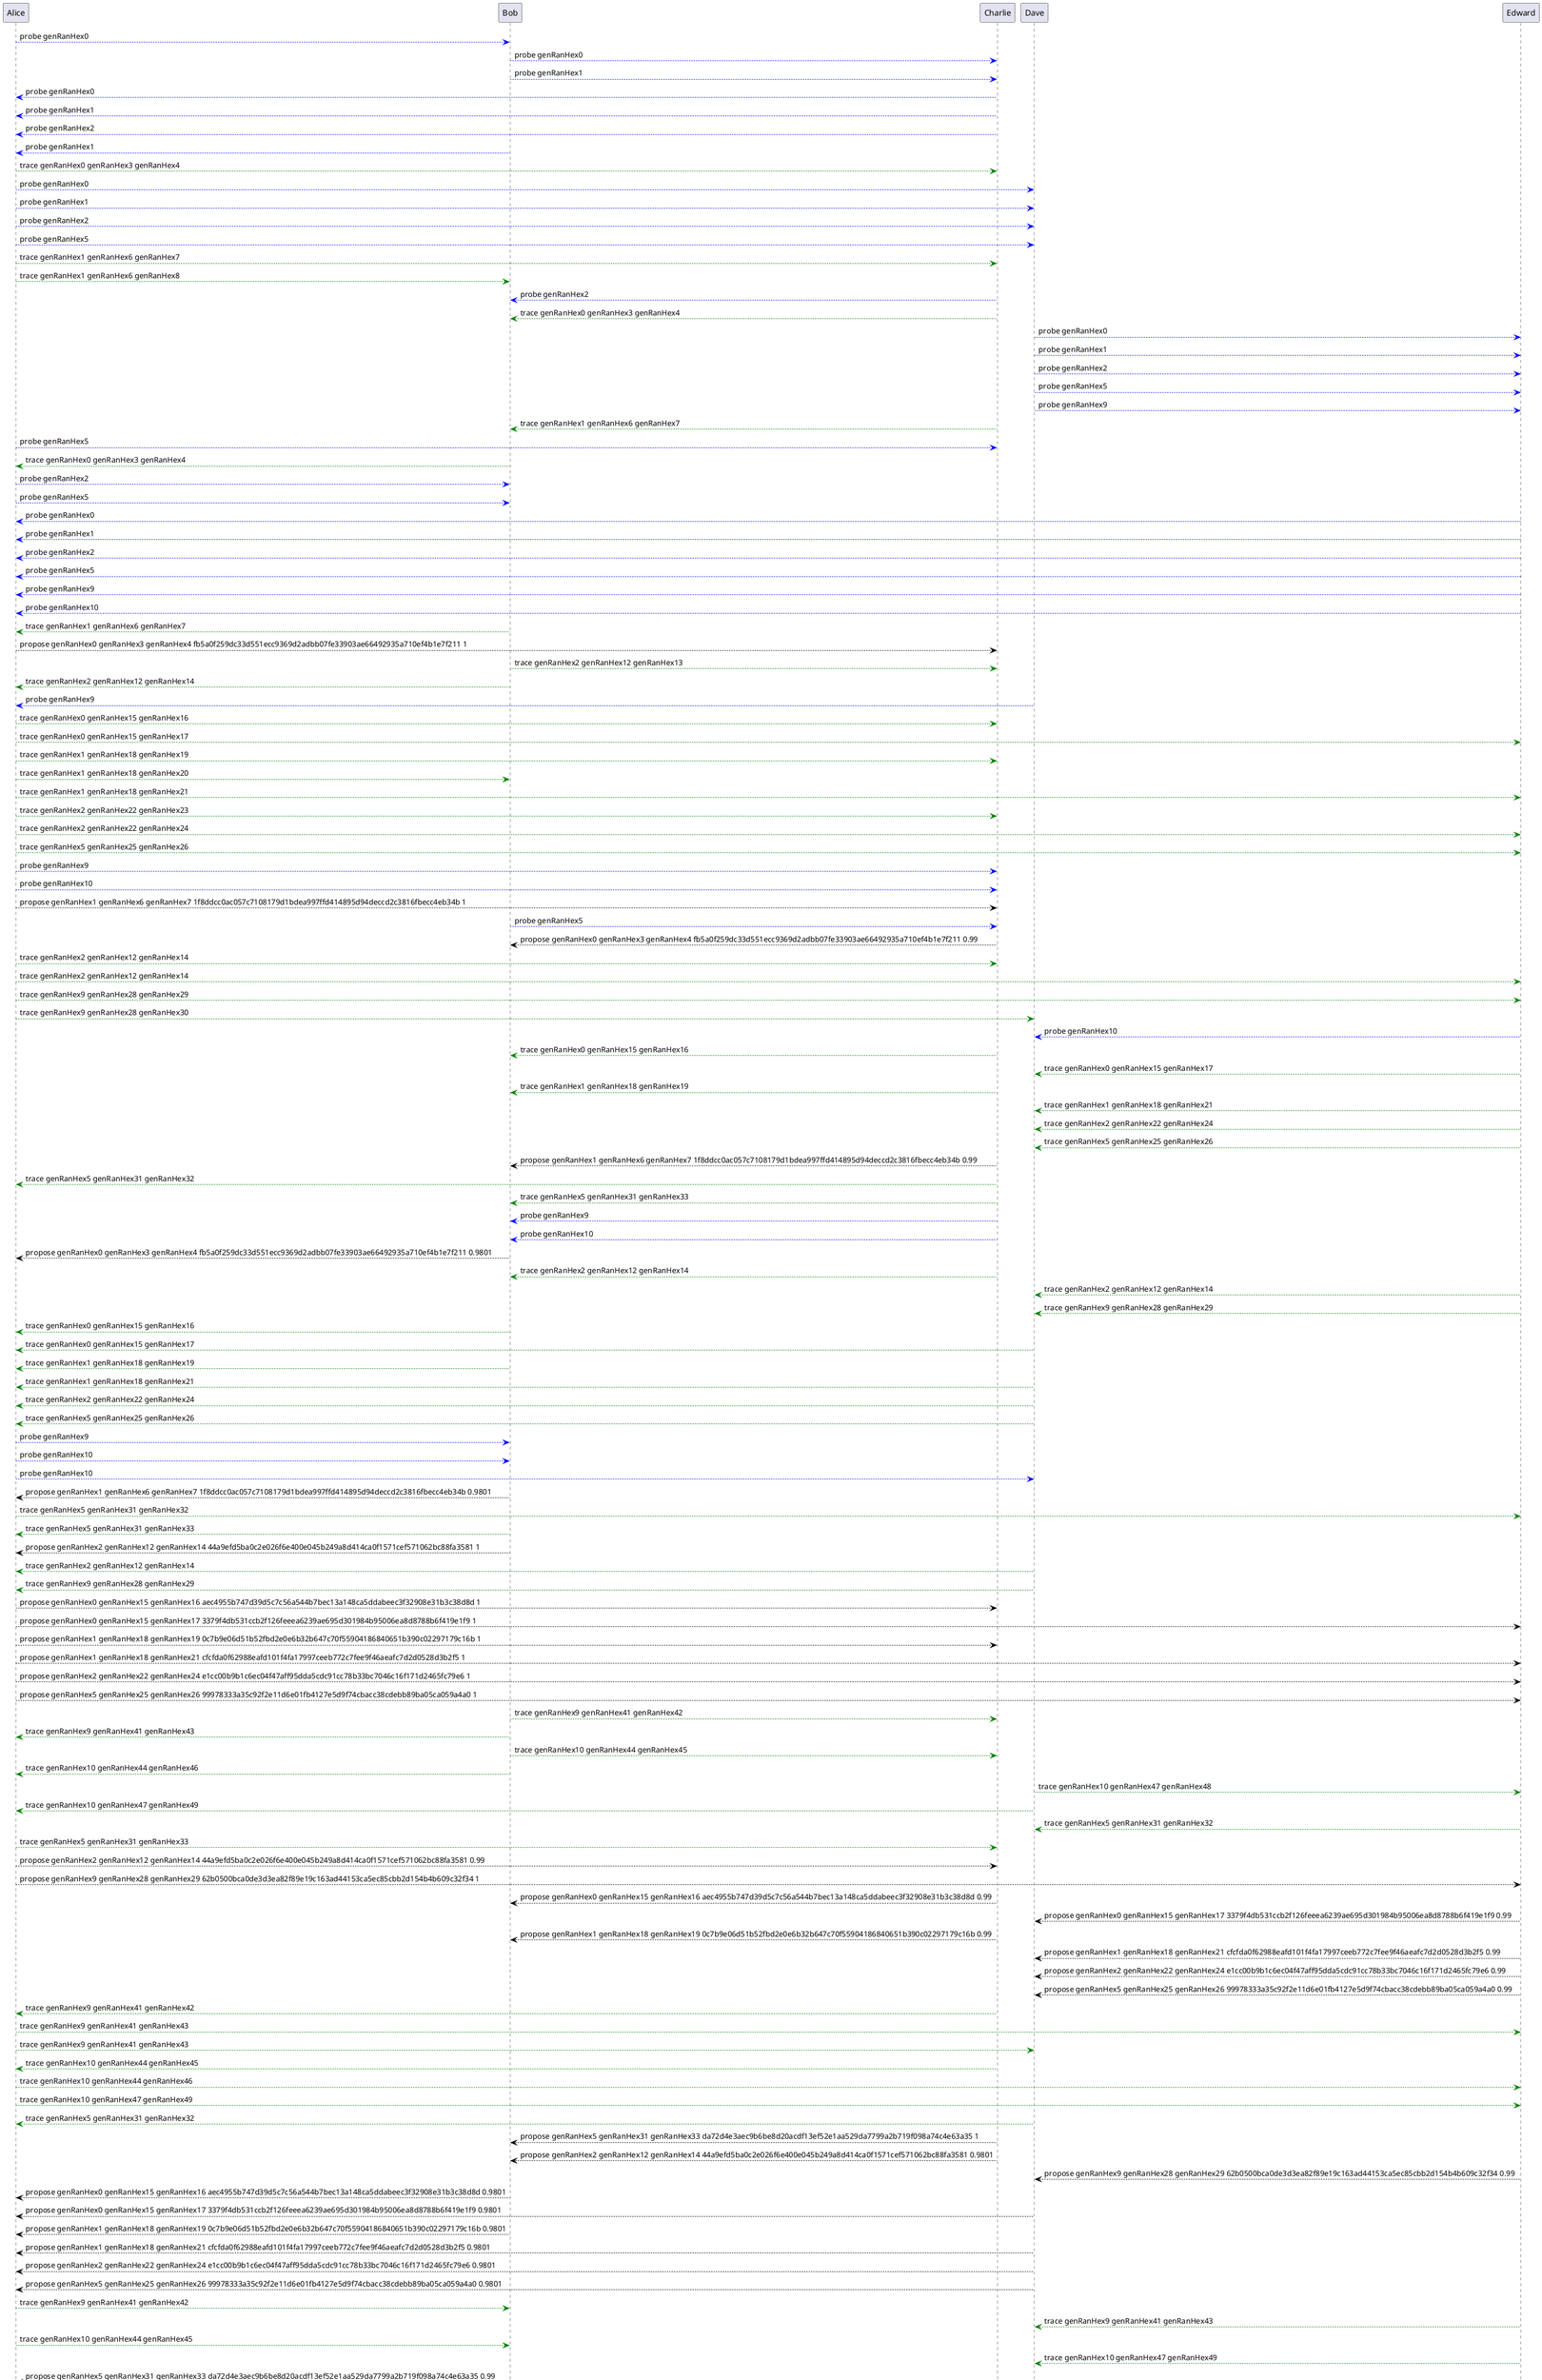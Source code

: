 @startuml messages
Alice -[#blue]-> Bob: probe genRanHex0
Bob -[#blue]-> Charlie: probe genRanHex0
Bob -[#blue]-> Charlie: probe genRanHex1
Charlie -[#blue]-> Alice: probe genRanHex0
Charlie -[#blue]-> Alice: probe genRanHex1
Charlie -[#blue]-> Alice: probe genRanHex2
Bob -[#blue]-> Alice: probe genRanHex1
Alice -[#green]-> Charlie: trace genRanHex0 genRanHex3 genRanHex4
Alice -[#blue]-> Dave: probe genRanHex0
Alice -[#blue]-> Dave: probe genRanHex1
Alice -[#blue]-> Dave: probe genRanHex2
Alice -[#blue]-> Dave: probe genRanHex5
Alice -[#green]-> Charlie: trace genRanHex1 genRanHex6 genRanHex7
Alice -[#green]-> Bob: trace genRanHex1 genRanHex6 genRanHex8
Charlie -[#blue]-> Bob: probe genRanHex2
Charlie -[#green]-> Bob: trace genRanHex0 genRanHex3 genRanHex4
Dave -[#blue]-> Edward: probe genRanHex0
Dave -[#blue]-> Edward: probe genRanHex1
Dave -[#blue]-> Edward: probe genRanHex2
Dave -[#blue]-> Edward: probe genRanHex5
Dave -[#blue]-> Edward: probe genRanHex9
Charlie -[#green]-> Bob: trace genRanHex1 genRanHex6 genRanHex7
Alice -[#blue]-> Charlie: probe genRanHex5
Bob -[#green]-> Alice: trace genRanHex0 genRanHex3 genRanHex4
Alice -[#blue]-> Bob: probe genRanHex2
Alice -[#blue]-> Bob: probe genRanHex5
Edward -[#blue]-> Alice: probe genRanHex0
Edward -[#blue]-> Alice: probe genRanHex1
Edward -[#blue]-> Alice: probe genRanHex2
Edward -[#blue]-> Alice: probe genRanHex5
Edward -[#blue]-> Alice: probe genRanHex9
Edward -[#blue]-> Alice: probe genRanHex10
Bob -[#green]-> Alice: trace genRanHex1 genRanHex6 genRanHex7
Alice -[#black]-> Charlie: propose genRanHex0 genRanHex3 genRanHex4 fb5a0f259dc33d551ecc9369d2adbb07fe33903ae66492935a710ef4b1e7f211 1
Bob -[#green]-> Charlie: trace genRanHex2 genRanHex12 genRanHex13
Bob -[#green]-> Alice: trace genRanHex2 genRanHex12 genRanHex14
Dave -[#blue]-> Alice: probe genRanHex9
Alice -[#green]-> Charlie: trace genRanHex0 genRanHex15 genRanHex16
Alice -[#green]-> Edward: trace genRanHex0 genRanHex15 genRanHex17
Alice -[#green]-> Charlie: trace genRanHex1 genRanHex18 genRanHex19
Alice -[#green]-> Bob: trace genRanHex1 genRanHex18 genRanHex20
Alice -[#green]-> Edward: trace genRanHex1 genRanHex18 genRanHex21
Alice -[#green]-> Charlie: trace genRanHex2 genRanHex22 genRanHex23
Alice -[#green]-> Edward: trace genRanHex2 genRanHex22 genRanHex24
Alice -[#green]-> Edward: trace genRanHex5 genRanHex25 genRanHex26
Alice -[#blue]-> Charlie: probe genRanHex9
Alice -[#blue]-> Charlie: probe genRanHex10
Alice -[#black]-> Charlie: propose genRanHex1 genRanHex6 genRanHex7 1f8ddcc0ac057c7108179d1bdea997ffd414895d94deccd2c3816fbecc4eb34b 1
Bob -[#blue]-> Charlie: probe genRanHex5
Charlie -[#black]-> Bob: propose genRanHex0 genRanHex3 genRanHex4 fb5a0f259dc33d551ecc9369d2adbb07fe33903ae66492935a710ef4b1e7f211 0.99
Alice -[#green]-> Charlie: trace genRanHex2 genRanHex12 genRanHex14
Alice -[#green]-> Edward: trace genRanHex2 genRanHex12 genRanHex14
Alice -[#green]-> Edward: trace genRanHex9 genRanHex28 genRanHex29
Alice -[#green]-> Dave: trace genRanHex9 genRanHex28 genRanHex30
Edward -[#blue]-> Dave: probe genRanHex10
Charlie -[#green]-> Bob: trace genRanHex0 genRanHex15 genRanHex16
Edward -[#green]-> Dave: trace genRanHex0 genRanHex15 genRanHex17
Charlie -[#green]-> Bob: trace genRanHex1 genRanHex18 genRanHex19
Edward -[#green]-> Dave: trace genRanHex1 genRanHex18 genRanHex21
Edward -[#green]-> Dave: trace genRanHex2 genRanHex22 genRanHex24
Edward -[#green]-> Dave: trace genRanHex5 genRanHex25 genRanHex26
Charlie -[#black]-> Bob: propose genRanHex1 genRanHex6 genRanHex7 1f8ddcc0ac057c7108179d1bdea997ffd414895d94deccd2c3816fbecc4eb34b 0.99
Charlie -[#green]-> Alice: trace genRanHex5 genRanHex31 genRanHex32
Charlie -[#green]-> Bob: trace genRanHex5 genRanHex31 genRanHex33
Charlie -[#blue]-> Bob: probe genRanHex9
Charlie -[#blue]-> Bob: probe genRanHex10
Bob -[#black]-> Alice: propose genRanHex0 genRanHex3 genRanHex4 fb5a0f259dc33d551ecc9369d2adbb07fe33903ae66492935a710ef4b1e7f211 0.9801
Charlie -[#green]-> Bob: trace genRanHex2 genRanHex12 genRanHex14
Edward -[#green]-> Dave: trace genRanHex2 genRanHex12 genRanHex14
Edward -[#green]-> Dave: trace genRanHex9 genRanHex28 genRanHex29
Bob -[#green]-> Alice: trace genRanHex0 genRanHex15 genRanHex16
Dave -[#green]-> Alice: trace genRanHex0 genRanHex15 genRanHex17
Bob -[#green]-> Alice: trace genRanHex1 genRanHex18 genRanHex19
Dave -[#green]-> Alice: trace genRanHex1 genRanHex18 genRanHex21
Dave -[#green]-> Alice: trace genRanHex2 genRanHex22 genRanHex24
Dave -[#green]-> Alice: trace genRanHex5 genRanHex25 genRanHex26
Alice -[#blue]-> Bob: probe genRanHex9
Alice -[#blue]-> Bob: probe genRanHex10
Alice -[#blue]-> Dave: probe genRanHex10
Bob -[#black]-> Alice: propose genRanHex1 genRanHex6 genRanHex7 1f8ddcc0ac057c7108179d1bdea997ffd414895d94deccd2c3816fbecc4eb34b 0.9801
Alice -[#green]-> Edward: trace genRanHex5 genRanHex31 genRanHex32
Bob -[#green]-> Alice: trace genRanHex5 genRanHex31 genRanHex33
Bob -[#black]-> Alice: propose genRanHex2 genRanHex12 genRanHex14 44a9efd5ba0c2e026f6e400e045b249a8d414ca0f1571cef571062bc88fa3581 1
Dave -[#green]-> Alice: trace genRanHex2 genRanHex12 genRanHex14
Dave -[#green]-> Alice: trace genRanHex9 genRanHex28 genRanHex29
Alice -[#black]-> Charlie: propose genRanHex0 genRanHex15 genRanHex16 aec4955b747d39d5c7c56a544b7bec13a148ca5ddabeec3f32908e31b3c38d8d 1
Alice -[#black]-> Edward: propose genRanHex0 genRanHex15 genRanHex17 3379f4db531ccb2f126feeea6239ae695d301984b95006ea8d8788b6f419e1f9 1
Alice -[#black]-> Charlie: propose genRanHex1 genRanHex18 genRanHex19 0c7b9e06d51b52fbd2e0e6b32b647c70f55904186840651b390c02297179c16b 1
Alice -[#black]-> Edward: propose genRanHex1 genRanHex18 genRanHex21 cfcfda0f62988eafd101f4fa17997ceeb772c7fee9f46aeafc7d2d0528d3b2f5 1
Alice -[#black]-> Edward: propose genRanHex2 genRanHex22 genRanHex24 e1cc00b9b1c6ec04f47aff95dda5cdc91cc78b33bc7046c16f171d2465fc79e6 1
Alice -[#black]-> Edward: propose genRanHex5 genRanHex25 genRanHex26 99978333a35c92f2e11d6e01fb4127e5d9f74cbacc38cdebb89ba05ca059a4a0 1
Bob -[#green]-> Charlie: trace genRanHex9 genRanHex41 genRanHex42
Bob -[#green]-> Alice: trace genRanHex9 genRanHex41 genRanHex43
Bob -[#green]-> Charlie: trace genRanHex10 genRanHex44 genRanHex45
Bob -[#green]-> Alice: trace genRanHex10 genRanHex44 genRanHex46
Dave -[#green]-> Edward: trace genRanHex10 genRanHex47 genRanHex48
Dave -[#green]-> Alice: trace genRanHex10 genRanHex47 genRanHex49
Edward -[#green]-> Dave: trace genRanHex5 genRanHex31 genRanHex32
Alice -[#green]-> Charlie: trace genRanHex5 genRanHex31 genRanHex33
Alice -[#black]-> Charlie: propose genRanHex2 genRanHex12 genRanHex14 44a9efd5ba0c2e026f6e400e045b249a8d414ca0f1571cef571062bc88fa3581 0.99
Alice -[#black]-> Edward: propose genRanHex9 genRanHex28 genRanHex29 62b0500bca0de3d3ea82f89e19c163ad44153ca5ec85cbb2d154b4b609c32f34 1
Charlie -[#black]-> Bob: propose genRanHex0 genRanHex15 genRanHex16 aec4955b747d39d5c7c56a544b7bec13a148ca5ddabeec3f32908e31b3c38d8d 0.99
Edward -[#black]-> Dave: propose genRanHex0 genRanHex15 genRanHex17 3379f4db531ccb2f126feeea6239ae695d301984b95006ea8d8788b6f419e1f9 0.99
Charlie -[#black]-> Bob: propose genRanHex1 genRanHex18 genRanHex19 0c7b9e06d51b52fbd2e0e6b32b647c70f55904186840651b390c02297179c16b 0.99
Edward -[#black]-> Dave: propose genRanHex1 genRanHex18 genRanHex21 cfcfda0f62988eafd101f4fa17997ceeb772c7fee9f46aeafc7d2d0528d3b2f5 0.99
Edward -[#black]-> Dave: propose genRanHex2 genRanHex22 genRanHex24 e1cc00b9b1c6ec04f47aff95dda5cdc91cc78b33bc7046c16f171d2465fc79e6 0.99
Edward -[#black]-> Dave: propose genRanHex5 genRanHex25 genRanHex26 99978333a35c92f2e11d6e01fb4127e5d9f74cbacc38cdebb89ba05ca059a4a0 0.99
Charlie -[#green]-> Alice: trace genRanHex9 genRanHex41 genRanHex42
Alice -[#green]-> Edward: trace genRanHex9 genRanHex41 genRanHex43
Alice -[#green]-> Dave: trace genRanHex9 genRanHex41 genRanHex43
Charlie -[#green]-> Alice: trace genRanHex10 genRanHex44 genRanHex45
Alice -[#green]-> Edward: trace genRanHex10 genRanHex44 genRanHex46
Alice -[#green]-> Edward: trace genRanHex10 genRanHex47 genRanHex49
Dave -[#green]-> Alice: trace genRanHex5 genRanHex31 genRanHex32
Charlie -[#black]-> Bob: propose genRanHex5 genRanHex31 genRanHex33 da72d4e3aec9b6be8d20acdf13ef52e1aa529da7799a2b719f098a74c4e63a35 1
Charlie -[#black]-> Bob: propose genRanHex2 genRanHex12 genRanHex14 44a9efd5ba0c2e026f6e400e045b249a8d414ca0f1571cef571062bc88fa3581 0.9801
Edward -[#black]-> Dave: propose genRanHex9 genRanHex28 genRanHex29 62b0500bca0de3d3ea82f89e19c163ad44153ca5ec85cbb2d154b4b609c32f34 0.99
Bob -[#black]-> Alice: propose genRanHex0 genRanHex15 genRanHex16 aec4955b747d39d5c7c56a544b7bec13a148ca5ddabeec3f32908e31b3c38d8d 0.9801
Dave -[#black]-> Alice: propose genRanHex0 genRanHex15 genRanHex17 3379f4db531ccb2f126feeea6239ae695d301984b95006ea8d8788b6f419e1f9 0.9801
Bob -[#black]-> Alice: propose genRanHex1 genRanHex18 genRanHex19 0c7b9e06d51b52fbd2e0e6b32b647c70f55904186840651b390c02297179c16b 0.9801
Dave -[#black]-> Alice: propose genRanHex1 genRanHex18 genRanHex21 cfcfda0f62988eafd101f4fa17997ceeb772c7fee9f46aeafc7d2d0528d3b2f5 0.9801
Dave -[#black]-> Alice: propose genRanHex2 genRanHex22 genRanHex24 e1cc00b9b1c6ec04f47aff95dda5cdc91cc78b33bc7046c16f171d2465fc79e6 0.9801
Dave -[#black]-> Alice: propose genRanHex5 genRanHex25 genRanHex26 99978333a35c92f2e11d6e01fb4127e5d9f74cbacc38cdebb89ba05ca059a4a0 0.9801
Alice -[#green]-> Bob: trace genRanHex9 genRanHex41 genRanHex42
Edward -[#green]-> Dave: trace genRanHex9 genRanHex41 genRanHex43
Alice -[#green]-> Bob: trace genRanHex10 genRanHex44 genRanHex45
Edward -[#green]-> Dave: trace genRanHex10 genRanHex47 genRanHex49
Bob -[#black]-> Alice: propose genRanHex5 genRanHex31 genRanHex33 da72d4e3aec9b6be8d20acdf13ef52e1aa529da7799a2b719f098a74c4e63a35 0.99
Dave -[#black]-> Alice: propose genRanHex9 genRanHex28 genRanHex29 62b0500bca0de3d3ea82f89e19c163ad44153ca5ec85cbb2d154b4b609c32f34 0.9801
Bob -[#black]-> Charlie: propose genRanHex9 genRanHex41 genRanHex42 a5f7d1f7210bc93e915c4652816f410c1c1f416e66cd8e8edf20b3d6158b1319 1
Bob -[#black]-> Charlie: propose genRanHex10 genRanHex44 genRanHex45 02182b2512f6132b6db6457e6232f3f395c76bfd28681c69f184f5f5b3f30fd6 1
Dave -[#black]-> Alice: propose genRanHex10 genRanHex47 genRanHex49 3f9908d4f641ec7f28e0e021f9d6c8273d3fafffc0d780e929bba94abf50ede3 1
Alice -[#black]-> Charlie: propose genRanHex5 genRanHex31 genRanHex33 da72d4e3aec9b6be8d20acdf13ef52e1aa529da7799a2b719f098a74c4e63a35 0.9801
Charlie -[#black]-> Alice: propose genRanHex9 genRanHex41 genRanHex42 a5f7d1f7210bc93e915c4652816f410c1c1f416e66cd8e8edf20b3d6158b1319 0.99
Charlie -[#black]-> Alice: propose genRanHex10 genRanHex44 genRanHex45 02182b2512f6132b6db6457e6232f3f395c76bfd28681c69f184f5f5b3f30fd6 0.99
Alice -[#black]-> Edward: propose genRanHex10 genRanHex47 genRanHex49 3f9908d4f641ec7f28e0e021f9d6c8273d3fafffc0d780e929bba94abf50ede3 0.99
Alice -[#black]-> Bob: propose genRanHex9 genRanHex41 genRanHex42 a5f7d1f7210bc93e915c4652816f410c1c1f416e66cd8e8edf20b3d6158b1319 0.9801
Alice -[#black]-> Bob: propose genRanHex10 genRanHex44 genRanHex45 02182b2512f6132b6db6457e6232f3f395c76bfd28681c69f184f5f5b3f30fd6 0.9801
Edward -[#black]-> Dave: propose genRanHex10 genRanHex47 genRanHex49 3f9908d4f641ec7f28e0e021f9d6c8273d3fafffc0d780e929bba94abf50ede3 0.9801
@enduml